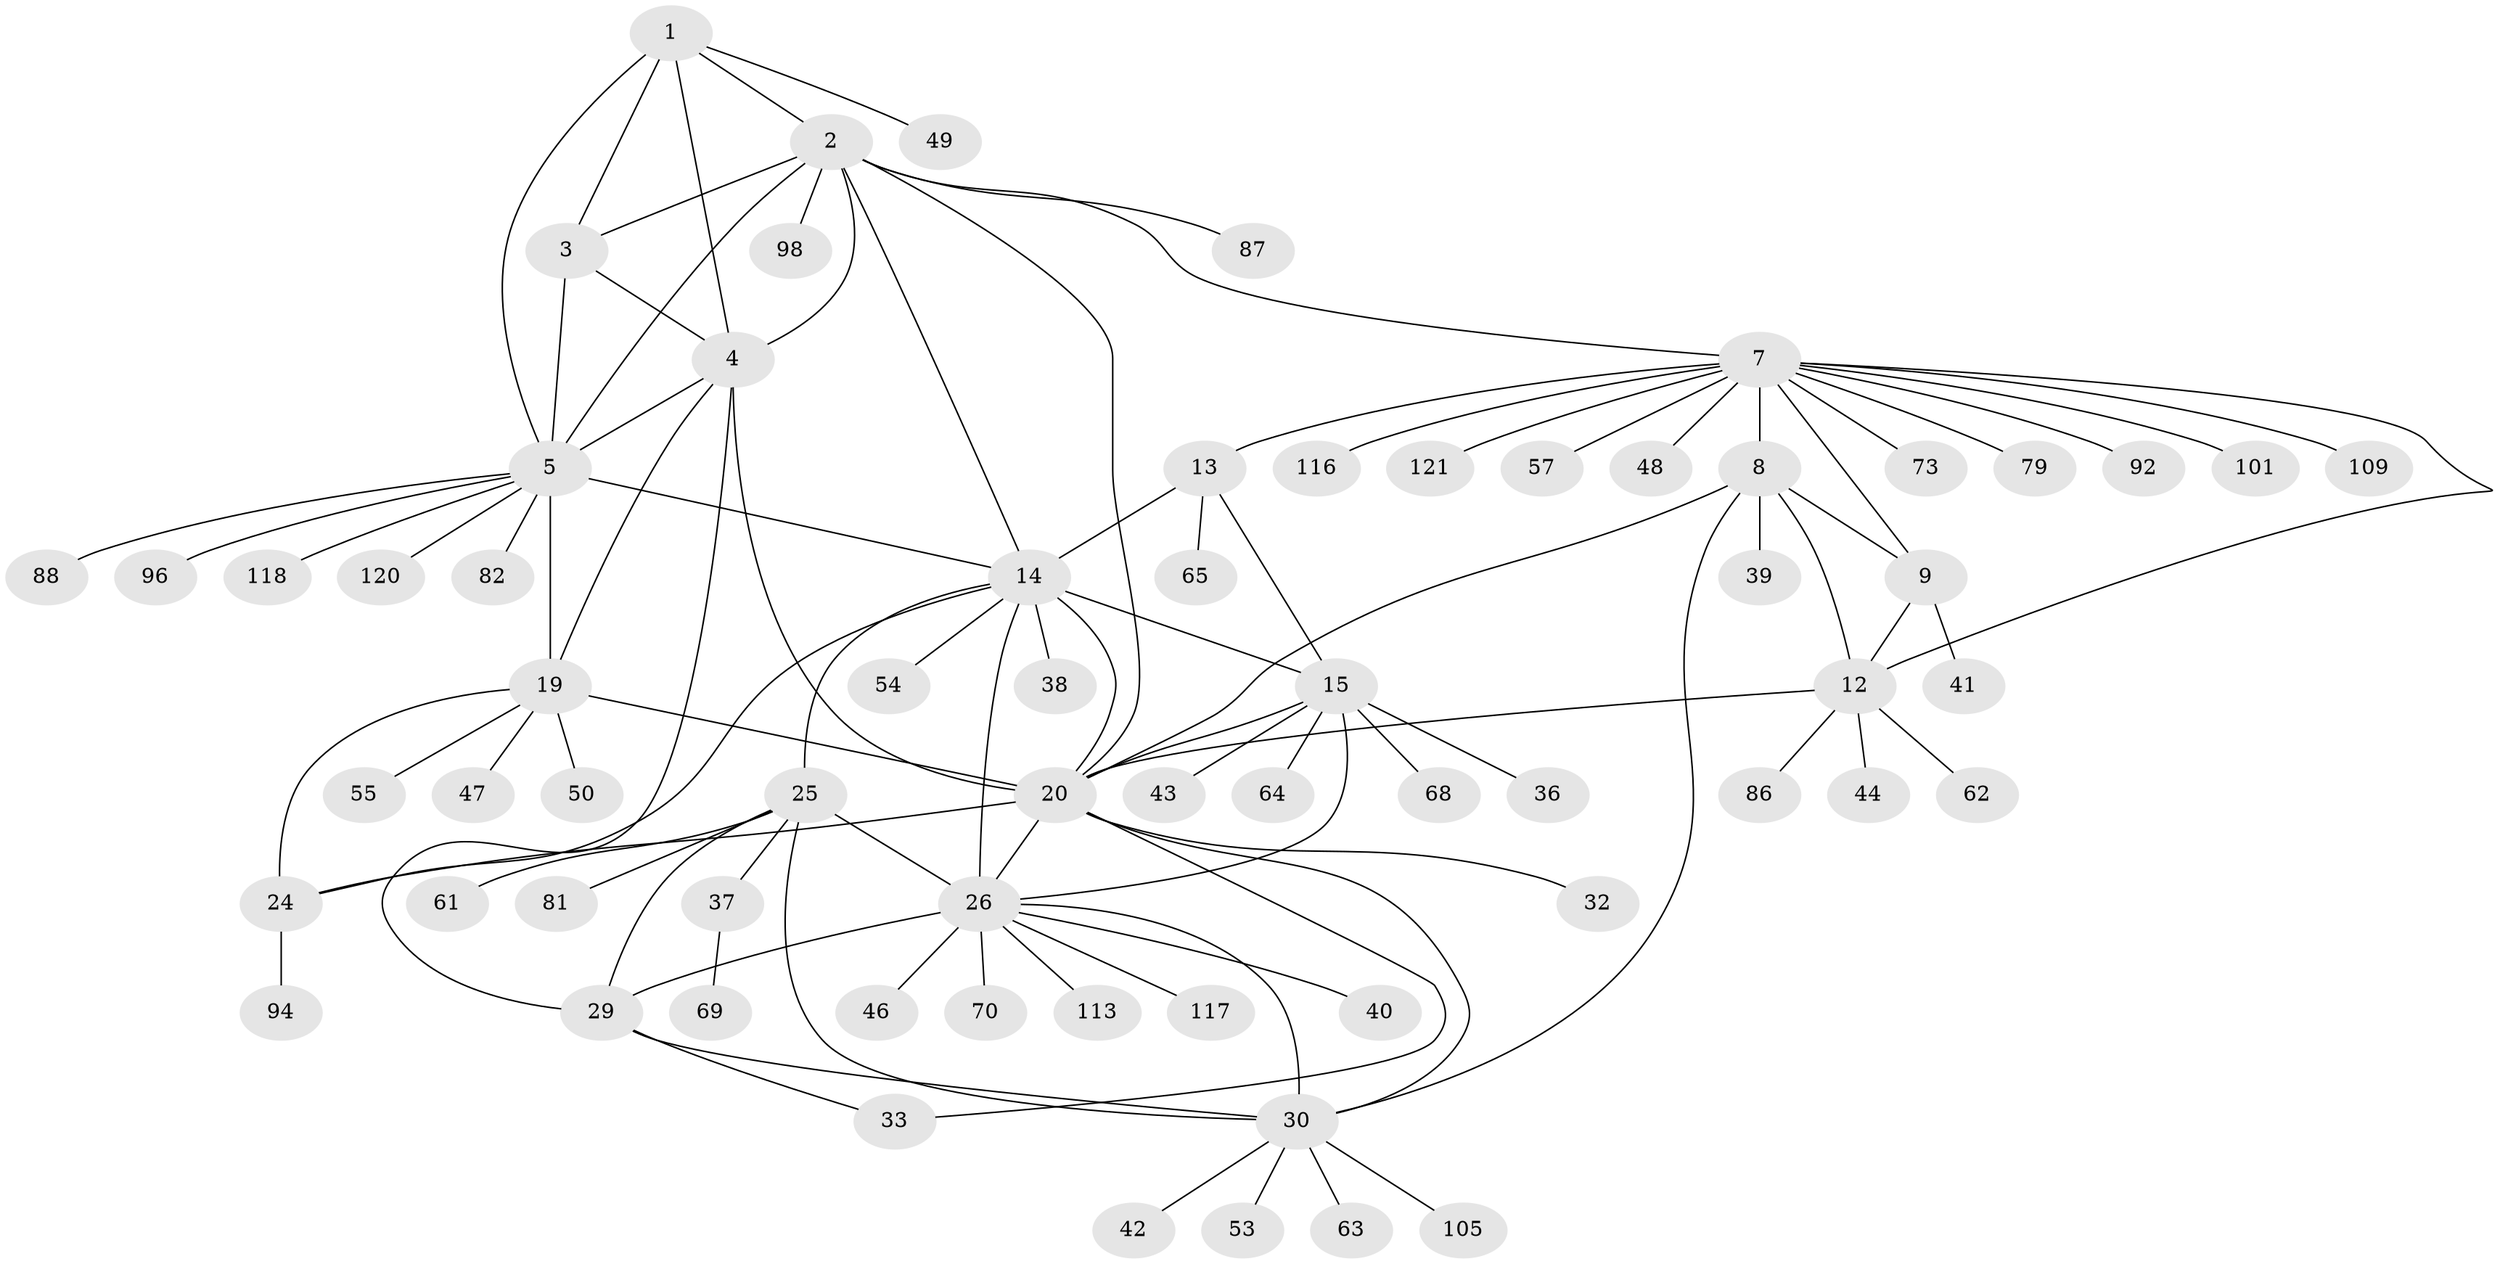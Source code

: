 // original degree distribution, {6: 0.029850746268656716, 11: 0.022388059701492536, 5: 0.014925373134328358, 12: 0.007462686567164179, 14: 0.014925373134328358, 8: 0.022388059701492536, 7: 0.022388059701492536, 9: 0.03731343283582089, 10: 0.05223880597014925, 3: 0.05223880597014925, 1: 0.6268656716417911, 2: 0.08208955223880597, 4: 0.014925373134328358}
// Generated by graph-tools (version 1.1) at 2025/15/03/09/25 04:15:50]
// undirected, 67 vertices, 97 edges
graph export_dot {
graph [start="1"]
  node [color=gray90,style=filled];
  1;
  2;
  3;
  4 [super="+77+89+130+133"];
  5 [super="+6+35+67+56"];
  7 [super="+11+66"];
  8 [super="+10+126+132"];
  9 [super="+52+111+80+102"];
  12 [super="+34"];
  13 [super="+84+125+128"];
  14 [super="+16+31+78+124+110"];
  15 [super="+17"];
  19 [super="+93+115+123+22"];
  20 [super="+134+21+51"];
  24;
  25 [super="+27"];
  26 [super="+28"];
  29 [super="+74"];
  30;
  32;
  33;
  36;
  37 [super="+45"];
  38;
  39;
  40;
  41;
  42;
  43;
  44;
  46;
  47 [super="+100"];
  48;
  49;
  50;
  53;
  54 [super="+72+58"];
  55;
  57;
  61 [super="+97+99"];
  62;
  63 [super="+106"];
  64;
  65;
  68;
  69;
  70;
  73;
  79;
  81;
  82;
  86;
  87;
  88;
  92;
  94;
  96;
  98;
  101;
  105;
  109;
  113;
  116;
  117;
  118;
  120;
  121;
  1 -- 2;
  1 -- 3;
  1 -- 4;
  1 -- 5 [weight=2];
  1 -- 49;
  2 -- 3;
  2 -- 4;
  2 -- 5 [weight=2];
  2 -- 87;
  2 -- 98;
  2 -- 7 [weight=2];
  2 -- 14;
  2 -- 20;
  3 -- 4;
  3 -- 5 [weight=2];
  4 -- 5 [weight=2];
  4 -- 19;
  4 -- 29;
  4 -- 20;
  5 -- 14;
  5 -- 82;
  5 -- 88;
  5 -- 96;
  5 -- 118;
  5 -- 120;
  5 -- 19;
  7 -- 8 [weight=4];
  7 -- 9 [weight=2];
  7 -- 12 [weight=2];
  7 -- 48;
  7 -- 101;
  7 -- 73;
  7 -- 13;
  7 -- 109;
  7 -- 79;
  7 -- 116;
  7 -- 121;
  7 -- 92;
  7 -- 57;
  8 -- 9 [weight=2];
  8 -- 12 [weight=2];
  8 -- 30;
  8 -- 39;
  8 -- 20;
  9 -- 12;
  9 -- 41;
  12 -- 44;
  12 -- 62;
  12 -- 86;
  12 -- 20;
  13 -- 14 [weight=2];
  13 -- 15 [weight=3];
  13 -- 65;
  14 -- 15 [weight=6];
  14 -- 38;
  14 -- 26;
  14 -- 54;
  14 -- 20;
  14 -- 24;
  14 -- 25;
  15 -- 43;
  15 -- 64;
  15 -- 36;
  15 -- 68;
  15 -- 20;
  15 -- 26;
  19 -- 20 [weight=6];
  19 -- 24 [weight=3];
  19 -- 50;
  19 -- 55;
  19 -- 47;
  20 -- 24 [weight=2];
  20 -- 30;
  20 -- 32;
  20 -- 33;
  20 -- 26;
  24 -- 94;
  25 -- 26 [weight=4];
  25 -- 29 [weight=2];
  25 -- 30 [weight=2];
  25 -- 81;
  25 -- 37;
  25 -- 61;
  26 -- 29 [weight=2];
  26 -- 30 [weight=2];
  26 -- 70;
  26 -- 113;
  26 -- 117;
  26 -- 40;
  26 -- 46;
  29 -- 30;
  29 -- 33;
  30 -- 42;
  30 -- 53;
  30 -- 63;
  30 -- 105;
  37 -- 69;
}
